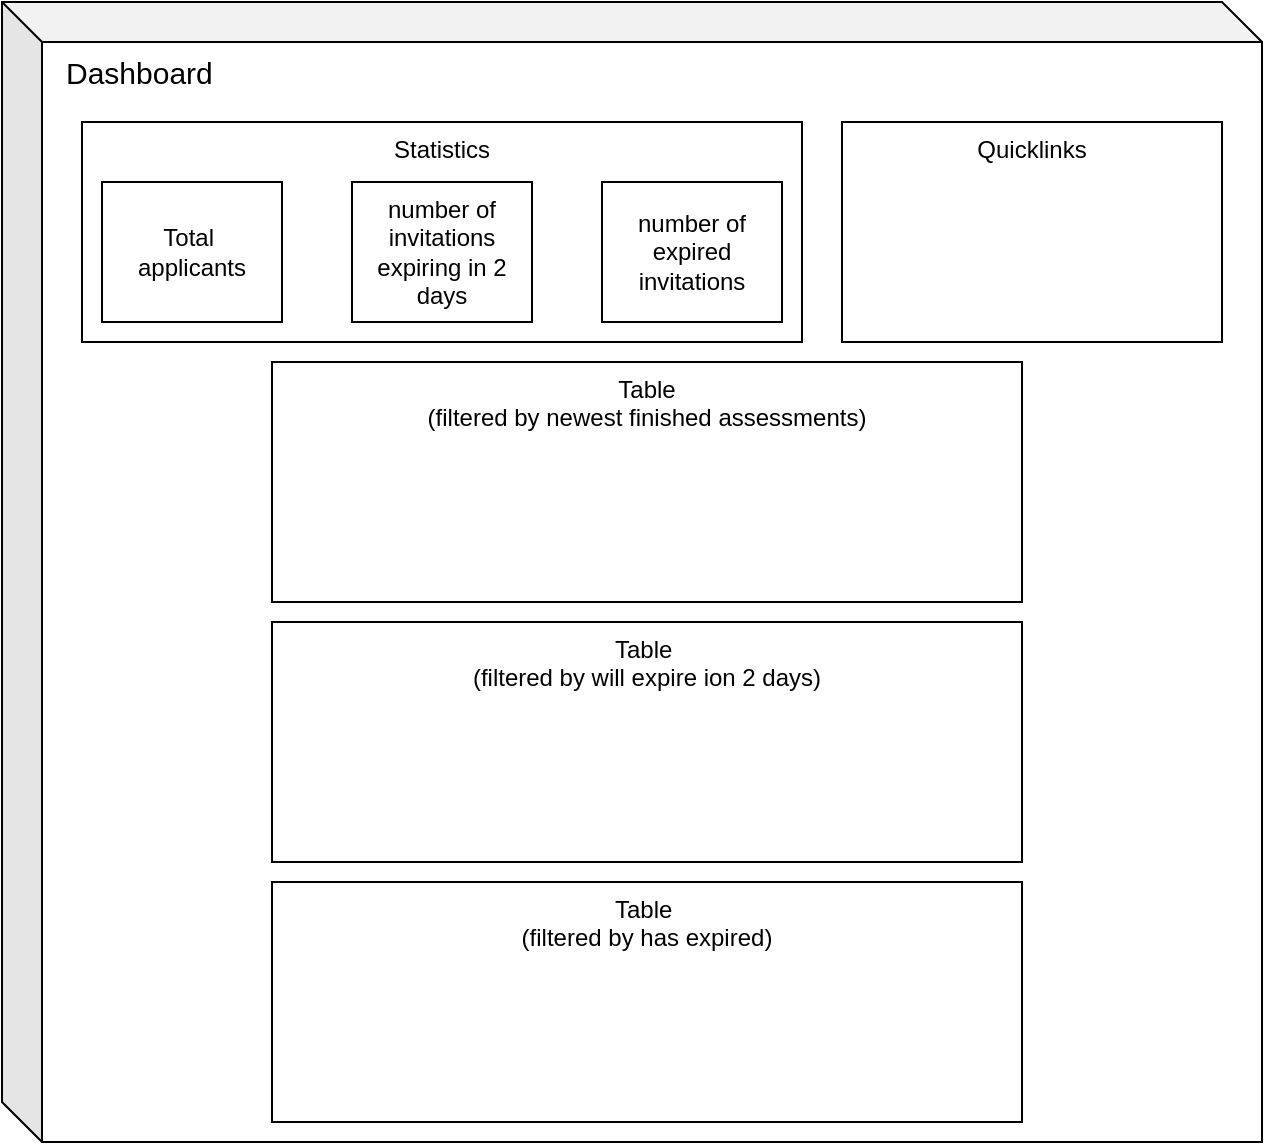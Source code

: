 <mxfile version="26.0.8">
  <diagram name="Pagina-1" id="5sI4SzSyTYNY-mzSEVjD">
    <mxGraphModel dx="1050" dy="566" grid="1" gridSize="10" guides="1" tooltips="1" connect="1" arrows="1" fold="1" page="1" pageScale="1" pageWidth="1200" pageHeight="1920" math="0" shadow="0">
      <root>
        <mxCell id="0" />
        <mxCell id="1" parent="0" />
        <mxCell id="y0f2MTl_34vHbHh856fC-1" value="" style="shape=cube;whiteSpace=wrap;html=1;boundedLbl=1;backgroundOutline=1;darkOpacity=0.05;darkOpacity2=0.1;" parent="1" vertex="1">
          <mxGeometry x="160" y="90" width="630" height="570" as="geometry" />
        </mxCell>
        <mxCell id="y0f2MTl_34vHbHh856fC-2" value="&lt;div align=&quot;left&quot;&gt;Dashboard&lt;/div&gt;" style="text;html=1;align=left;verticalAlign=middle;whiteSpace=wrap;rounded=0;fontSize=15;" parent="1" vertex="1">
          <mxGeometry x="190" y="110" width="170" height="30" as="geometry" />
        </mxCell>
        <mxCell id="y0f2MTl_34vHbHh856fC-4" value="Statistics" style="rounded=0;whiteSpace=wrap;html=1;verticalAlign=top;" parent="1" vertex="1">
          <mxGeometry x="200" y="150" width="360" height="110" as="geometry" />
        </mxCell>
        <mxCell id="y0f2MTl_34vHbHh856fC-5" value="Quicklinks" style="rounded=0;whiteSpace=wrap;html=1;verticalAlign=top;" parent="1" vertex="1">
          <mxGeometry x="580" y="150" width="190" height="110" as="geometry" />
        </mxCell>
        <mxCell id="sKM-g6KTSstUDI_hoVKj-1" value="Table&lt;br&gt;(filtered by newest finished assessments)" style="rounded=0;whiteSpace=wrap;html=1;verticalAlign=top;" vertex="1" parent="1">
          <mxGeometry x="295" y="270" width="375" height="120" as="geometry" />
        </mxCell>
        <mxCell id="sKM-g6KTSstUDI_hoVKj-2" value="&lt;div&gt;Table&amp;nbsp;&lt;/div&gt;&lt;div&gt;(filtered by will expire ion 2 days)&lt;/div&gt;" style="rounded=0;whiteSpace=wrap;html=1;verticalAlign=top;" vertex="1" parent="1">
          <mxGeometry x="295" y="400" width="375" height="120" as="geometry" />
        </mxCell>
        <mxCell id="sKM-g6KTSstUDI_hoVKj-3" value="&lt;div&gt;Table&amp;nbsp;&lt;/div&gt;&lt;div&gt;(filtered by has expired)&lt;/div&gt;" style="rounded=0;whiteSpace=wrap;html=1;verticalAlign=top;" vertex="1" parent="1">
          <mxGeometry x="295" y="530" width="375" height="120" as="geometry" />
        </mxCell>
        <mxCell id="sKM-g6KTSstUDI_hoVKj-4" value="&lt;div&gt;Total&amp;nbsp;&lt;/div&gt;&lt;div&gt;applicants&lt;/div&gt;" style="rounded=0;whiteSpace=wrap;html=1;" vertex="1" parent="1">
          <mxGeometry x="210" y="180" width="90" height="70" as="geometry" />
        </mxCell>
        <mxCell id="sKM-g6KTSstUDI_hoVKj-5" value="number of invitations expiring in 2 days" style="rounded=0;whiteSpace=wrap;html=1;" vertex="1" parent="1">
          <mxGeometry x="335" y="180" width="90" height="70" as="geometry" />
        </mxCell>
        <mxCell id="sKM-g6KTSstUDI_hoVKj-6" value="number of expired invitations" style="rounded=0;whiteSpace=wrap;html=1;" vertex="1" parent="1">
          <mxGeometry x="460" y="180" width="90" height="70" as="geometry" />
        </mxCell>
      </root>
    </mxGraphModel>
  </diagram>
</mxfile>
